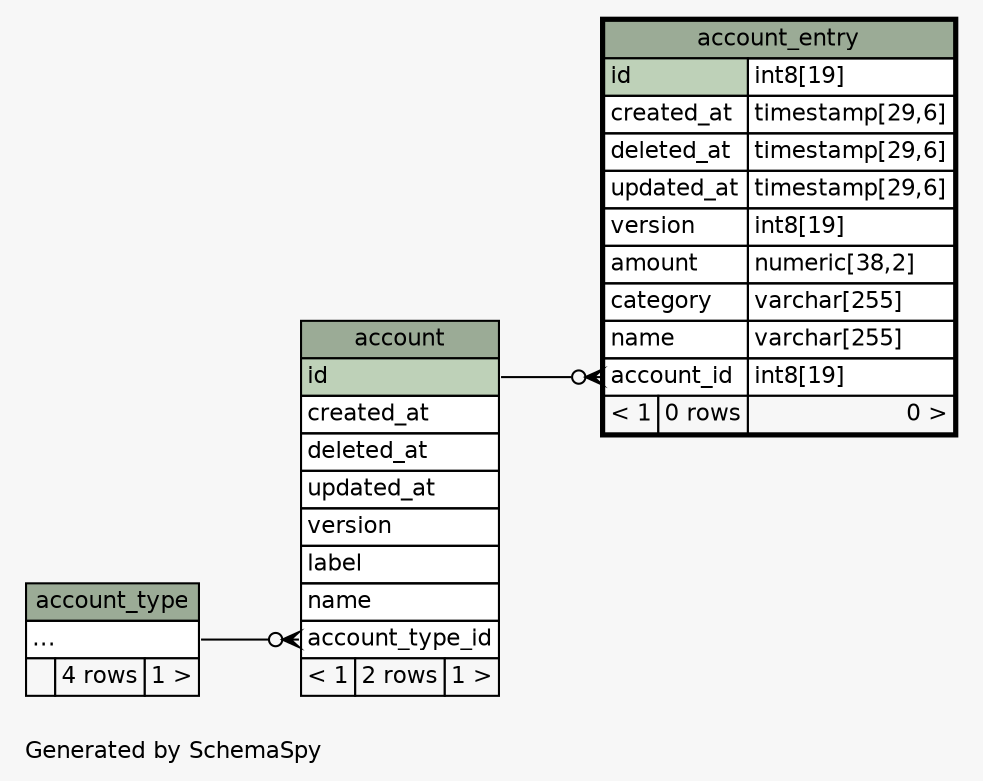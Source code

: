 // dot 12.1.1 on Mac OS X 12.3
// SchemaSpy rev 590
digraph "twoDegreesRelationshipsDiagram" {
  graph [
    rankdir="RL"
    bgcolor="#f7f7f7"
    label="\nGenerated by SchemaSpy"
    labeljust="l"
    nodesep="0.18"
    ranksep="0.46"
    fontname="Helvetica"
    fontsize="11"
  ];
  node [
    fontname="Helvetica"
    fontsize="11"
    shape="plaintext"
  ];
  edge [
    arrowsize="0.8"
  ];
  "account":"account_type_id":w -> "account_type":"elipses":e [arrowhead=none dir=back arrowtail=crowodot];
  "account_entry":"account_id":w -> "account":"id":e [arrowhead=none dir=back arrowtail=crowodot];
  "account" [
    label=<
    <TABLE BORDER="0" CELLBORDER="1" CELLSPACING="0" BGCOLOR="#ffffff">
      <TR><TD COLSPAN="3" BGCOLOR="#9bab96" ALIGN="CENTER">account</TD></TR>
      <TR><TD PORT="id" COLSPAN="3" BGCOLOR="#bed1b8" ALIGN="LEFT">id</TD></TR>
      <TR><TD PORT="created_at" COLSPAN="3" ALIGN="LEFT">created_at</TD></TR>
      <TR><TD PORT="deleted_at" COLSPAN="3" ALIGN="LEFT">deleted_at</TD></TR>
      <TR><TD PORT="updated_at" COLSPAN="3" ALIGN="LEFT">updated_at</TD></TR>
      <TR><TD PORT="version" COLSPAN="3" ALIGN="LEFT">version</TD></TR>
      <TR><TD PORT="label" COLSPAN="3" ALIGN="LEFT">label</TD></TR>
      <TR><TD PORT="name" COLSPAN="3" ALIGN="LEFT">name</TD></TR>
      <TR><TD PORT="account_type_id" COLSPAN="3" ALIGN="LEFT">account_type_id</TD></TR>
      <TR><TD ALIGN="LEFT" BGCOLOR="#f7f7f7">&lt; 1</TD><TD ALIGN="RIGHT" BGCOLOR="#f7f7f7">2 rows</TD><TD ALIGN="RIGHT" BGCOLOR="#f7f7f7">1 &gt;</TD></TR>
    </TABLE>>
    URL="account.html"
    tooltip="account"
  ];
  "account_entry" [
    label=<
    <TABLE BORDER="2" CELLBORDER="1" CELLSPACING="0" BGCOLOR="#ffffff">
      <TR><TD COLSPAN="3" BGCOLOR="#9bab96" ALIGN="CENTER">account_entry</TD></TR>
      <TR><TD PORT="id" COLSPAN="2" BGCOLOR="#bed1b8" ALIGN="LEFT">id</TD><TD PORT="id.type" ALIGN="LEFT">int8[19]</TD></TR>
      <TR><TD PORT="created_at" COLSPAN="2" ALIGN="LEFT">created_at</TD><TD PORT="created_at.type" ALIGN="LEFT">timestamp[29,6]</TD></TR>
      <TR><TD PORT="deleted_at" COLSPAN="2" ALIGN="LEFT">deleted_at</TD><TD PORT="deleted_at.type" ALIGN="LEFT">timestamp[29,6]</TD></TR>
      <TR><TD PORT="updated_at" COLSPAN="2" ALIGN="LEFT">updated_at</TD><TD PORT="updated_at.type" ALIGN="LEFT">timestamp[29,6]</TD></TR>
      <TR><TD PORT="version" COLSPAN="2" ALIGN="LEFT">version</TD><TD PORT="version.type" ALIGN="LEFT">int8[19]</TD></TR>
      <TR><TD PORT="amount" COLSPAN="2" ALIGN="LEFT">amount</TD><TD PORT="amount.type" ALIGN="LEFT">numeric[38,2]</TD></TR>
      <TR><TD PORT="category" COLSPAN="2" ALIGN="LEFT">category</TD><TD PORT="category.type" ALIGN="LEFT">varchar[255]</TD></TR>
      <TR><TD PORT="name" COLSPAN="2" ALIGN="LEFT">name</TD><TD PORT="name.type" ALIGN="LEFT">varchar[255]</TD></TR>
      <TR><TD PORT="account_id" COLSPAN="2" ALIGN="LEFT">account_id</TD><TD PORT="account_id.type" ALIGN="LEFT">int8[19]</TD></TR>
      <TR><TD ALIGN="LEFT" BGCOLOR="#f7f7f7">&lt; 1</TD><TD ALIGN="RIGHT" BGCOLOR="#f7f7f7">0 rows</TD><TD ALIGN="RIGHT" BGCOLOR="#f7f7f7">0 &gt;</TD></TR>
    </TABLE>>
    URL="account_entry.html"
    tooltip="account_entry"
  ];
  "account_type" [
    label=<
    <TABLE BORDER="0" CELLBORDER="1" CELLSPACING="0" BGCOLOR="#ffffff">
      <TR><TD COLSPAN="3" BGCOLOR="#9bab96" ALIGN="CENTER">account_type</TD></TR>
      <TR><TD PORT="elipses" COLSPAN="3" ALIGN="LEFT">...</TD></TR>
      <TR><TD ALIGN="LEFT" BGCOLOR="#f7f7f7">  </TD><TD ALIGN="RIGHT" BGCOLOR="#f7f7f7">4 rows</TD><TD ALIGN="RIGHT" BGCOLOR="#f7f7f7">1 &gt;</TD></TR>
    </TABLE>>
    URL="account_type.html"
    tooltip="account_type"
  ];
}
